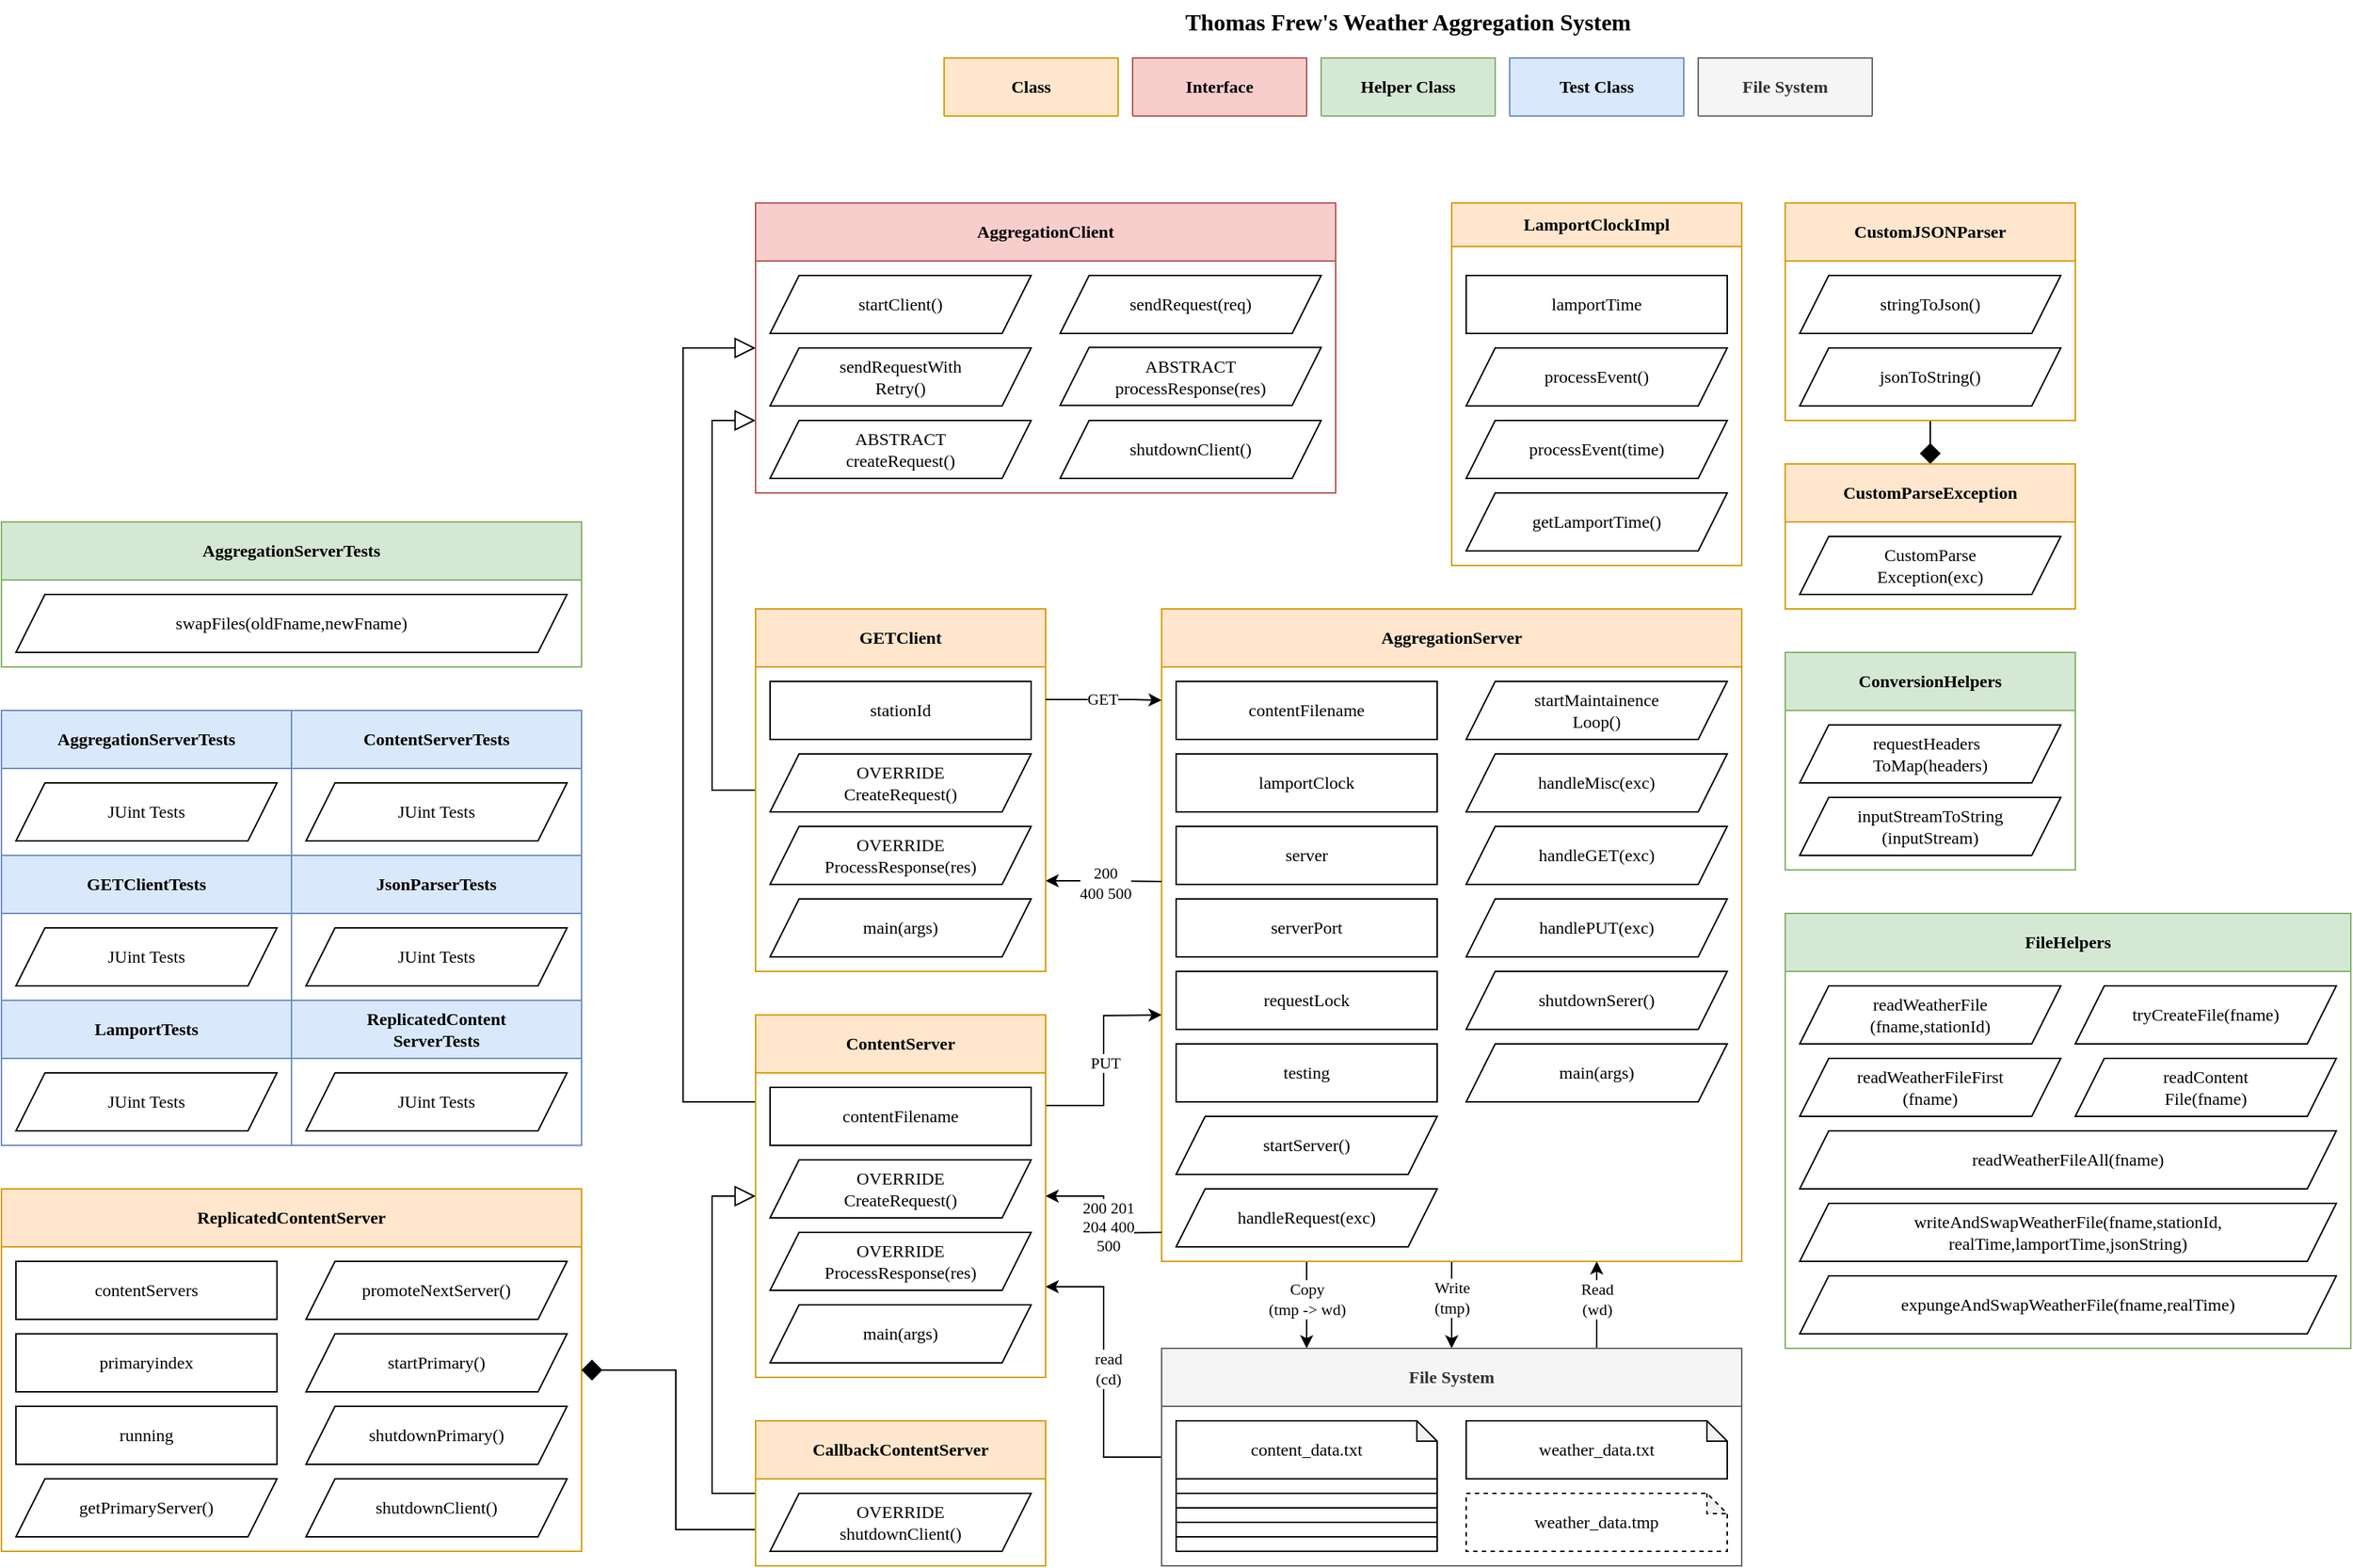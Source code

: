 <mxfile version="24.7.7">
  <diagram name="Page-1" id="YS7yst0GcitPKb5qi4lf">
    <mxGraphModel dx="4016" dy="1591" grid="1" gridSize="10" guides="1" tooltips="1" connect="1" arrows="1" fold="1" page="1" pageScale="1" pageWidth="827" pageHeight="1169" math="0" shadow="0">
      <root>
        <mxCell id="0" />
        <mxCell id="1" parent="0" />
        <mxCell id="cZj2MIxqSwXQaEjKQkLF-128" style="edgeStyle=orthogonalEdgeStyle;rounded=0;orthogonalLoop=1;jettySize=auto;html=1;entryX=0.25;entryY=0;entryDx=0;entryDy=0;" parent="1" source="cZj2MIxqSwXQaEjKQkLF-1" target="cZj2MIxqSwXQaEjKQkLF-34" edge="1">
          <mxGeometry relative="1" as="geometry">
            <Array as="points">
              <mxPoint x="420" y="900" />
              <mxPoint x="420" y="900" />
            </Array>
          </mxGeometry>
        </mxCell>
        <mxCell id="cZj2MIxqSwXQaEjKQkLF-132" value="Copy&lt;br&gt;(tmp -&amp;gt; wd)" style="edgeLabel;html=1;align=center;verticalAlign=middle;resizable=0;points=[];fontFamily=JetBrains Mono;fontSource=https%3A%2F%2Ffonts.googleapis.com%2Fcss%3Ffamily%3DJetBrains%2BMono;" parent="cZj2MIxqSwXQaEjKQkLF-128" vertex="1" connectable="0">
          <mxGeometry x="-0.15" y="1" relative="1" as="geometry">
            <mxPoint x="-1" as="offset" />
          </mxGeometry>
        </mxCell>
        <mxCell id="cZj2MIxqSwXQaEjKQkLF-130" style="edgeStyle=orthogonalEdgeStyle;rounded=0;orthogonalLoop=1;jettySize=auto;html=1;exitX=0.5;exitY=1;exitDx=0;exitDy=0;entryX=0.5;entryY=0;entryDx=0;entryDy=0;" parent="1" source="cZj2MIxqSwXQaEjKQkLF-1" target="cZj2MIxqSwXQaEjKQkLF-34" edge="1">
          <mxGeometry relative="1" as="geometry" />
        </mxCell>
        <mxCell id="cZj2MIxqSwXQaEjKQkLF-133" value="Write&lt;br&gt;(tmp)" style="edgeLabel;html=1;align=center;verticalAlign=middle;resizable=0;points=[];fontFamily=JetBrains Mono;fontSource=https%3A%2F%2Ffonts.googleapis.com%2Fcss%3Ffamily%3DJetBrains%2BMono;" parent="cZj2MIxqSwXQaEjKQkLF-130" vertex="1" connectable="0">
          <mxGeometry x="-0.07" y="-1" relative="1" as="geometry">
            <mxPoint x="1" y="-3" as="offset" />
          </mxGeometry>
        </mxCell>
        <mxCell id="cZj2MIxqSwXQaEjKQkLF-1" value="AggregationServer" style="swimlane;whiteSpace=wrap;html=1;startSize=40;fontFamily=JetBrains Mono;fontSource=https%3A%2F%2Ffonts.googleapis.com%2Fcss%3Ffamily%3DJetBrains%2BMono;fillColor=#ffe6cc;strokeColor=#d79b00;" parent="1" vertex="1">
          <mxGeometry x="320" y="480" width="400" height="450" as="geometry" />
        </mxCell>
        <mxCell id="cZj2MIxqSwXQaEjKQkLF-25" value="contentFilename" style="rounded=0;whiteSpace=wrap;html=1;fontFamily=JetBrains Mono;fontSource=https%3A%2F%2Ffonts.googleapis.com%2Fcss%3Ffamily%3DJetBrains%2BMono;" parent="cZj2MIxqSwXQaEjKQkLF-1" vertex="1">
          <mxGeometry x="10" y="50" width="180" height="40" as="geometry" />
        </mxCell>
        <mxCell id="cZj2MIxqSwXQaEjKQkLF-53" value="serverPort" style="rounded=0;whiteSpace=wrap;html=1;fontFamily=JetBrains Mono;fontSource=https%3A%2F%2Ffonts.googleapis.com%2Fcss%3Ffamily%3DJetBrains%2BMono;" parent="cZj2MIxqSwXQaEjKQkLF-1" vertex="1">
          <mxGeometry x="10" y="200" width="180" height="40" as="geometry" />
        </mxCell>
        <mxCell id="cZj2MIxqSwXQaEjKQkLF-45" value="&lt;div style=&quot;text-align: start;&quot;&gt;handleGET(exc)&lt;/div&gt;" style="shape=parallelogram;perimeter=parallelogramPerimeter;whiteSpace=wrap;html=1;fixedSize=1;fontFamily=JetBrains Mono;fontSource=https%3A%2F%2Ffonts.googleapis.com%2Fcss%3Ffamily%3DJetBrains%2BMono;" parent="cZj2MIxqSwXQaEjKQkLF-1" vertex="1">
          <mxGeometry x="210" y="150" width="180" height="40" as="geometry" />
        </mxCell>
        <mxCell id="cZj2MIxqSwXQaEjKQkLF-51" value="&lt;div style=&quot;text-align: start;&quot;&gt;shutdownSerer()&lt;/div&gt;" style="shape=parallelogram;perimeter=parallelogramPerimeter;whiteSpace=wrap;html=1;fixedSize=1;fontFamily=JetBrains Mono;fontSource=https%3A%2F%2Ffonts.googleapis.com%2Fcss%3Ffamily%3DJetBrains%2BMono;" parent="cZj2MIxqSwXQaEjKQkLF-1" vertex="1">
          <mxGeometry x="210" y="250" width="180" height="40" as="geometry" />
        </mxCell>
        <mxCell id="cZj2MIxqSwXQaEjKQkLF-46" value="&lt;div style=&quot;text-align: start;&quot;&gt;handlePUT(exc)&lt;/div&gt;" style="shape=parallelogram;perimeter=parallelogramPerimeter;whiteSpace=wrap;html=1;fixedSize=1;fontFamily=JetBrains Mono;fontSource=https%3A%2F%2Ffonts.googleapis.com%2Fcss%3Ffamily%3DJetBrains%2BMono;" parent="cZj2MIxqSwXQaEjKQkLF-1" vertex="1">
          <mxGeometry x="210" y="200" width="180" height="40" as="geometry" />
        </mxCell>
        <mxCell id="cZj2MIxqSwXQaEjKQkLF-54" value="&lt;div style=&quot;text-align: start;&quot;&gt;main(args)&lt;/div&gt;" style="shape=parallelogram;perimeter=parallelogramPerimeter;whiteSpace=wrap;html=1;fixedSize=1;fontFamily=JetBrains Mono;fontSource=https%3A%2F%2Ffonts.googleapis.com%2Fcss%3Ffamily%3DJetBrains%2BMono;" parent="cZj2MIxqSwXQaEjKQkLF-1" vertex="1">
          <mxGeometry x="210" y="300" width="180" height="40" as="geometry" />
        </mxCell>
        <mxCell id="cZj2MIxqSwXQaEjKQkLF-110" value="handleRequest(exc)" style="shape=parallelogram;perimeter=parallelogramPerimeter;whiteSpace=wrap;html=1;fixedSize=1;fontFamily=JetBrains Mono;fontSource=https%3A%2F%2Ffonts.googleapis.com%2Fcss%3Ffamily%3DJetBrains%2BMono;" parent="cZj2MIxqSwXQaEjKQkLF-1" vertex="1">
          <mxGeometry x="10" y="400" width="180" height="40" as="geometry" />
        </mxCell>
        <mxCell id="cZj2MIxqSwXQaEjKQkLF-113" value="&lt;div style=&quot;text-align: start;&quot;&gt;handleMisc(exc)&lt;/div&gt;" style="shape=parallelogram;perimeter=parallelogramPerimeter;whiteSpace=wrap;html=1;fixedSize=1;fontFamily=JetBrains Mono;fontSource=https%3A%2F%2Ffonts.googleapis.com%2Fcss%3Ffamily%3DJetBrains%2BMono;" parent="cZj2MIxqSwXQaEjKQkLF-1" vertex="1">
          <mxGeometry x="210" y="100" width="180" height="40" as="geometry" />
        </mxCell>
        <mxCell id="cZj2MIxqSwXQaEjKQkLF-135" value="startServer()" style="shape=parallelogram;perimeter=parallelogramPerimeter;whiteSpace=wrap;html=1;fixedSize=1;fontFamily=JetBrains Mono;fontSource=https%3A%2F%2Ffonts.googleapis.com%2Fcss%3Ffamily%3DJetBrains%2BMono;" parent="cZj2MIxqSwXQaEjKQkLF-1" vertex="1">
          <mxGeometry x="10" y="350" width="180" height="40" as="geometry" />
        </mxCell>
        <mxCell id="cZj2MIxqSwXQaEjKQkLF-184" value="lamportClock" style="rounded=0;whiteSpace=wrap;html=1;fontFamily=JetBrains Mono;fontSource=https%3A%2F%2Ffonts.googleapis.com%2Fcss%3Ffamily%3DJetBrains%2BMono;" parent="cZj2MIxqSwXQaEjKQkLF-1" vertex="1">
          <mxGeometry x="10" y="100" width="180" height="40" as="geometry" />
        </mxCell>
        <mxCell id="p9WIXQbenrrdaCnkltIV-1" value="requestLock" style="rounded=0;whiteSpace=wrap;html=1;fontFamily=JetBrains Mono;fontSource=https%3A%2F%2Ffonts.googleapis.com%2Fcss%3Ffamily%3DJetBrains%2BMono;" vertex="1" parent="cZj2MIxqSwXQaEjKQkLF-1">
          <mxGeometry x="10" y="250" width="180" height="40" as="geometry" />
        </mxCell>
        <mxCell id="p9WIXQbenrrdaCnkltIV-2" value="server" style="rounded=0;whiteSpace=wrap;html=1;fontFamily=JetBrains Mono;fontSource=https%3A%2F%2Ffonts.googleapis.com%2Fcss%3Ffamily%3DJetBrains%2BMono;" vertex="1" parent="cZj2MIxqSwXQaEjKQkLF-1">
          <mxGeometry x="10" y="150" width="180" height="40" as="geometry" />
        </mxCell>
        <mxCell id="p9WIXQbenrrdaCnkltIV-3" value="testing" style="rounded=0;whiteSpace=wrap;html=1;fontFamily=JetBrains Mono;fontSource=https%3A%2F%2Ffonts.googleapis.com%2Fcss%3Ffamily%3DJetBrains%2BMono;" vertex="1" parent="cZj2MIxqSwXQaEjKQkLF-1">
          <mxGeometry x="10" y="300" width="180" height="40" as="geometry" />
        </mxCell>
        <mxCell id="p9WIXQbenrrdaCnkltIV-4" value="startMaintainence&lt;br&gt;Loop()" style="shape=parallelogram;perimeter=parallelogramPerimeter;whiteSpace=wrap;html=1;fixedSize=1;fontFamily=JetBrains Mono;fontSource=https%3A%2F%2Ffonts.googleapis.com%2Fcss%3Ffamily%3DJetBrains%2BMono;" vertex="1" parent="cZj2MIxqSwXQaEjKQkLF-1">
          <mxGeometry x="210" y="50" width="180" height="40" as="geometry" />
        </mxCell>
        <mxCell id="cZj2MIxqSwXQaEjKQkLF-145" style="edgeStyle=orthogonalEdgeStyle;rounded=0;orthogonalLoop=1;jettySize=auto;html=1;entryX=0;entryY=0.75;entryDx=0;entryDy=0;endSize=12;endArrow=block;endFill=0;exitX=0;exitY=0.5;exitDx=0;exitDy=0;" parent="1" source="cZj2MIxqSwXQaEjKQkLF-152" target="cZj2MIxqSwXQaEjKQkLF-13" edge="1">
          <mxGeometry relative="1" as="geometry">
            <mxPoint x="40" y="580.0" as="sourcePoint" />
            <Array as="points">
              <mxPoint x="10" y="605" />
              <mxPoint x="10" y="350" />
            </Array>
          </mxGeometry>
        </mxCell>
        <mxCell id="cZj2MIxqSwXQaEjKQkLF-13" value="AggregationClient" style="swimlane;whiteSpace=wrap;html=1;startSize=40;fontFamily=JetBrains Mono;fontSource=https%3A%2F%2Ffonts.googleapis.com%2Fcss%3Ffamily%3DJetBrains%2BMono;fillColor=#f8cecc;strokeColor=#b85450;" parent="1" vertex="1">
          <mxGeometry x="40" y="200" width="400" height="200" as="geometry" />
        </mxCell>
        <mxCell id="cZj2MIxqSwXQaEjKQkLF-16" value="&lt;div style=&quot;&quot;&gt;ABSTRACT&lt;br&gt;createRequest()&lt;/div&gt;" style="shape=parallelogram;perimeter=parallelogramPerimeter;whiteSpace=wrap;html=1;fixedSize=1;fontFamily=JetBrains Mono;fontSource=https%3A%2F%2Ffonts.googleapis.com%2Fcss%3Ffamily%3DJetBrains%2BMono;" parent="cZj2MIxqSwXQaEjKQkLF-13" vertex="1">
          <mxGeometry x="10" y="150" width="180" height="40" as="geometry" />
        </mxCell>
        <mxCell id="cZj2MIxqSwXQaEjKQkLF-17" value="&lt;div style=&quot;text-align: start;&quot;&gt;&lt;span style=&quot;background-color: initial;&quot;&gt;sendRequest(req)&lt;/span&gt;&lt;/div&gt;" style="shape=parallelogram;perimeter=parallelogramPerimeter;whiteSpace=wrap;html=1;fixedSize=1;fontFamily=JetBrains Mono;fontSource=https%3A%2F%2Ffonts.googleapis.com%2Fcss%3Ffamily%3DJetBrains%2BMono;" parent="cZj2MIxqSwXQaEjKQkLF-13" vertex="1">
          <mxGeometry x="210" y="50" width="180" height="40" as="geometry" />
        </mxCell>
        <mxCell id="cZj2MIxqSwXQaEjKQkLF-48" value="&lt;div style=&quot;text-align: start;&quot;&gt;&lt;span style=&quot;background-color: initial;&quot;&gt;startClient()&lt;/span&gt;&lt;/div&gt;" style="shape=parallelogram;perimeter=parallelogramPerimeter;whiteSpace=wrap;html=1;fixedSize=1;fontFamily=JetBrains Mono;fontSource=https%3A%2F%2Ffonts.googleapis.com%2Fcss%3Ffamily%3DJetBrains%2BMono;" parent="cZj2MIxqSwXQaEjKQkLF-13" vertex="1">
          <mxGeometry x="10" y="50" width="180" height="40" as="geometry" />
        </mxCell>
        <mxCell id="cZj2MIxqSwXQaEjKQkLF-49" value="&lt;div style=&quot;&quot;&gt;&lt;span style=&quot;background-color: initial;&quot;&gt;sendRequestWith&lt;br&gt;Retry()&lt;/span&gt;&lt;/div&gt;" style="shape=parallelogram;perimeter=parallelogramPerimeter;whiteSpace=wrap;html=1;fixedSize=1;fontFamily=JetBrains Mono;fontSource=https%3A%2F%2Ffonts.googleapis.com%2Fcss%3Ffamily%3DJetBrains%2BMono;align=center;" parent="cZj2MIxqSwXQaEjKQkLF-13" vertex="1">
          <mxGeometry x="10" y="100" width="180" height="40" as="geometry" />
        </mxCell>
        <mxCell id="cZj2MIxqSwXQaEjKQkLF-141" value="&lt;div style=&quot;&quot;&gt;ABSTRACT&lt;br&gt;processResponse(res)&lt;/div&gt;" style="shape=parallelogram;perimeter=parallelogramPerimeter;whiteSpace=wrap;html=1;fixedSize=1;fontFamily=JetBrains Mono;fontSource=https%3A%2F%2Ffonts.googleapis.com%2Fcss%3Ffamily%3DJetBrains%2BMono;" parent="cZj2MIxqSwXQaEjKQkLF-13" vertex="1">
          <mxGeometry x="210" y="99.66" width="180" height="40" as="geometry" />
        </mxCell>
        <mxCell id="p9WIXQbenrrdaCnkltIV-59" value="&lt;div style=&quot;&quot;&gt;shutdownClient()&lt;/div&gt;" style="shape=parallelogram;perimeter=parallelogramPerimeter;whiteSpace=wrap;html=1;fixedSize=1;fontFamily=JetBrains Mono;fontSource=https%3A%2F%2Ffonts.googleapis.com%2Fcss%3Ffamily%3DJetBrains%2BMono;" vertex="1" parent="cZj2MIxqSwXQaEjKQkLF-13">
          <mxGeometry x="210" y="150" width="180" height="40" as="geometry" />
        </mxCell>
        <mxCell id="cZj2MIxqSwXQaEjKQkLF-18" value="LamportClockImpl" style="swimlane;whiteSpace=wrap;html=1;startSize=30;fontFamily=JetBrains Mono;fontSource=https%3A%2F%2Ffonts.googleapis.com%2Fcss%3Ffamily%3DJetBrains%2BMono;fillColor=#ffe6cc;strokeColor=#d79b00;" parent="1" vertex="1">
          <mxGeometry x="520" y="200" width="200" height="250" as="geometry" />
        </mxCell>
        <mxCell id="cZj2MIxqSwXQaEjKQkLF-20" value="&lt;div style=&quot;text-align: start;&quot;&gt;&lt;span style=&quot;background-color: initial;&quot;&gt;processEvent()&lt;/span&gt;&lt;/div&gt;" style="shape=parallelogram;perimeter=parallelogramPerimeter;whiteSpace=wrap;html=1;fixedSize=1;fontFamily=JetBrains Mono;fontSource=https%3A%2F%2Ffonts.googleapis.com%2Fcss%3Ffamily%3DJetBrains%2BMono;" parent="cZj2MIxqSwXQaEjKQkLF-18" vertex="1">
          <mxGeometry x="10" y="100" width="180" height="40" as="geometry" />
        </mxCell>
        <mxCell id="cZj2MIxqSwXQaEjKQkLF-21" value="&lt;div style=&quot;text-align: start;&quot;&gt;&lt;span style=&quot;background-color: initial;&quot;&gt;processEvent(time)&lt;/span&gt;&lt;/div&gt;" style="shape=parallelogram;perimeter=parallelogramPerimeter;whiteSpace=wrap;html=1;fixedSize=1;fontFamily=JetBrains Mono;fontSource=https%3A%2F%2Ffonts.googleapis.com%2Fcss%3Ffamily%3DJetBrains%2BMono;" parent="cZj2MIxqSwXQaEjKQkLF-18" vertex="1">
          <mxGeometry x="10" y="150" width="180" height="40" as="geometry" />
        </mxCell>
        <mxCell id="cZj2MIxqSwXQaEjKQkLF-22" value="&lt;div style=&quot;text-align: start;&quot;&gt;getLamportTime()&lt;/div&gt;" style="shape=parallelogram;perimeter=parallelogramPerimeter;whiteSpace=wrap;html=1;fixedSize=1;fontFamily=JetBrains Mono;fontSource=https%3A%2F%2Ffonts.googleapis.com%2Fcss%3Ffamily%3DJetBrains%2BMono;" parent="cZj2MIxqSwXQaEjKQkLF-18" vertex="1">
          <mxGeometry x="10" y="200" width="180" height="40" as="geometry" />
        </mxCell>
        <mxCell id="p9WIXQbenrrdaCnkltIV-36" value="lamportTime" style="rounded=0;whiteSpace=wrap;html=1;fontFamily=JetBrains Mono;fontSource=https%3A%2F%2Ffonts.googleapis.com%2Fcss%3Ffamily%3DJetBrains%2BMono;" vertex="1" parent="cZj2MIxqSwXQaEjKQkLF-18">
          <mxGeometry x="10" y="50" width="180" height="40" as="geometry" />
        </mxCell>
        <mxCell id="cZj2MIxqSwXQaEjKQkLF-131" style="edgeStyle=orthogonalEdgeStyle;rounded=0;orthogonalLoop=1;jettySize=auto;html=1;entryX=0.75;entryY=1;entryDx=0;entryDy=0;exitX=0.75;exitY=0;exitDx=0;exitDy=0;" parent="1" source="cZj2MIxqSwXQaEjKQkLF-34" target="cZj2MIxqSwXQaEjKQkLF-1" edge="1">
          <mxGeometry relative="1" as="geometry" />
        </mxCell>
        <mxCell id="cZj2MIxqSwXQaEjKQkLF-134" value="Read&lt;br&gt;(wd)" style="edgeLabel;html=1;align=center;verticalAlign=middle;resizable=0;points=[];fontFamily=JetBrains Mono;fontSource=https%3A%2F%2Ffonts.googleapis.com%2Fcss%3Ffamily%3DJetBrains%2BMono;" parent="cZj2MIxqSwXQaEjKQkLF-131" vertex="1" connectable="0">
          <mxGeometry x="0.153" y="3" relative="1" as="geometry">
            <mxPoint x="3" as="offset" />
          </mxGeometry>
        </mxCell>
        <mxCell id="p9WIXQbenrrdaCnkltIV-88" style="edgeStyle=orthogonalEdgeStyle;rounded=0;orthogonalLoop=1;jettySize=auto;html=1;exitX=0;exitY=0.5;exitDx=0;exitDy=0;entryX=1;entryY=0.75;entryDx=0;entryDy=0;" edge="1" parent="1" source="cZj2MIxqSwXQaEjKQkLF-34" target="cZj2MIxqSwXQaEjKQkLF-148">
          <mxGeometry relative="1" as="geometry" />
        </mxCell>
        <mxCell id="p9WIXQbenrrdaCnkltIV-89" value="&lt;font face=&quot;JetBrains Mono&quot; data-font-src=&quot;https://fonts.googleapis.com/css?family=JetBrains+Mono&quot;&gt;read&lt;br&gt;(cd)&lt;/font&gt;" style="edgeLabel;html=1;align=center;verticalAlign=middle;resizable=0;points=[];" vertex="1" connectable="0" parent="p9WIXQbenrrdaCnkltIV-88">
          <mxGeometry x="0.024" y="-3" relative="1" as="geometry">
            <mxPoint as="offset" />
          </mxGeometry>
        </mxCell>
        <mxCell id="cZj2MIxqSwXQaEjKQkLF-34" value="File System" style="swimlane;whiteSpace=wrap;html=1;startSize=40;fontFamily=JetBrains Mono;fontSource=https%3A%2F%2Ffonts.googleapis.com%2Fcss%3Ffamily%3DJetBrains%2BMono;fillColor=#f5f5f5;fontColor=#333333;strokeColor=#666666;" parent="1" vertex="1">
          <mxGeometry x="320" y="990" width="400" height="150" as="geometry" />
        </mxCell>
        <mxCell id="p9WIXQbenrrdaCnkltIV-11" value="content_data.txt" style="shape=note;whiteSpace=wrap;html=1;backgroundOutline=1;darkOpacity=0.05;size=14;fontFamily=JetBrains Mono;fontSource=https%3A%2F%2Ffonts.googleapis.com%2Fcss%3Ffamily%3DJetBrains%2BMono;fontSize=12;" vertex="1" parent="cZj2MIxqSwXQaEjKQkLF-34">
          <mxGeometry x="10" y="100" width="180" height="40" as="geometry" />
        </mxCell>
        <mxCell id="p9WIXQbenrrdaCnkltIV-9" value="content_data.txt" style="shape=note;whiteSpace=wrap;html=1;backgroundOutline=1;darkOpacity=0.05;size=14;fontFamily=JetBrains Mono;fontSource=https%3A%2F%2Ffonts.googleapis.com%2Fcss%3Ffamily%3DJetBrains%2BMono;fontSize=12;" vertex="1" parent="cZj2MIxqSwXQaEjKQkLF-34">
          <mxGeometry x="10" y="90" width="180" height="40" as="geometry" />
        </mxCell>
        <mxCell id="p9WIXQbenrrdaCnkltIV-10" value="content_data.txt" style="shape=note;whiteSpace=wrap;html=1;backgroundOutline=1;darkOpacity=0.05;size=14;fontFamily=JetBrains Mono;fontSource=https%3A%2F%2Ffonts.googleapis.com%2Fcss%3Ffamily%3DJetBrains%2BMono;fontSize=12;" vertex="1" parent="cZj2MIxqSwXQaEjKQkLF-34">
          <mxGeometry x="10" y="80" width="180" height="40" as="geometry" />
        </mxCell>
        <mxCell id="p9WIXQbenrrdaCnkltIV-8" value="content_data.txt" style="shape=note;whiteSpace=wrap;html=1;backgroundOutline=1;darkOpacity=0.05;size=14;fontFamily=JetBrains Mono;fontSource=https%3A%2F%2Ffonts.googleapis.com%2Fcss%3Ffamily%3DJetBrains%2BMono;fontSize=12;" vertex="1" parent="cZj2MIxqSwXQaEjKQkLF-34">
          <mxGeometry x="10" y="70" width="180" height="40" as="geometry" />
        </mxCell>
        <mxCell id="p9WIXQbenrrdaCnkltIV-7" value="content_data.txt" style="shape=note;whiteSpace=wrap;html=1;backgroundOutline=1;darkOpacity=0.05;size=14;fontFamily=JetBrains Mono;fontSource=https%3A%2F%2Ffonts.googleapis.com%2Fcss%3Ffamily%3DJetBrains%2BMono;fontSize=12;" vertex="1" parent="cZj2MIxqSwXQaEjKQkLF-34">
          <mxGeometry x="10" y="60" width="180" height="40" as="geometry" />
        </mxCell>
        <mxCell id="cZj2MIxqSwXQaEjKQkLF-126" value="content_data.txt" style="shape=note;whiteSpace=wrap;html=1;backgroundOutline=1;darkOpacity=0.05;size=14;fontFamily=JetBrains Mono;fontSource=https%3A%2F%2Ffonts.googleapis.com%2Fcss%3Ffamily%3DJetBrains%2BMono;" parent="cZj2MIxqSwXQaEjKQkLF-34" vertex="1">
          <mxGeometry x="10" y="50" width="180" height="40" as="geometry" />
        </mxCell>
        <mxCell id="cZj2MIxqSwXQaEjKQkLF-44" value="weather_data.txt" style="shape=note;whiteSpace=wrap;html=1;backgroundOutline=1;darkOpacity=0.05;size=14;fontFamily=JetBrains Mono;fontSource=https%3A%2F%2Ffonts.googleapis.com%2Fcss%3Ffamily%3DJetBrains%2BMono;" parent="cZj2MIxqSwXQaEjKQkLF-34" vertex="1">
          <mxGeometry x="210" y="50" width="180" height="40" as="geometry" />
        </mxCell>
        <mxCell id="p9WIXQbenrrdaCnkltIV-6" value="weather_data.tmp" style="shape=note;whiteSpace=wrap;html=1;backgroundOutline=1;darkOpacity=0.05;size=14;fontFamily=JetBrains Mono;fontSource=https%3A%2F%2Ffonts.googleapis.com%2Fcss%3Ffamily%3DJetBrains%2BMono;dashed=1;" vertex="1" parent="cZj2MIxqSwXQaEjKQkLF-34">
          <mxGeometry x="210" y="100" width="180" height="40" as="geometry" />
        </mxCell>
        <mxCell id="cZj2MIxqSwXQaEjKQkLF-156" style="edgeStyle=orthogonalEdgeStyle;rounded=0;orthogonalLoop=1;jettySize=auto;html=1;entryX=0;entryY=0.5;entryDx=0;entryDy=0;endSize=12;endArrow=block;endFill=0;exitX=0;exitY=0.25;exitDx=0;exitDy=0;" parent="1" source="cZj2MIxqSwXQaEjKQkLF-148" target="cZj2MIxqSwXQaEjKQkLF-13" edge="1">
          <mxGeometry relative="1" as="geometry">
            <mxPoint x="40" y="805" as="sourcePoint" />
            <Array as="points">
              <mxPoint x="40" y="820" />
              <mxPoint x="-10" y="820" />
              <mxPoint x="-10" y="300" />
            </Array>
          </mxGeometry>
        </mxCell>
        <mxCell id="cZj2MIxqSwXQaEjKQkLF-157" style="edgeStyle=orthogonalEdgeStyle;rounded=0;orthogonalLoop=1;jettySize=auto;html=1;exitX=1;exitY=0.25;exitDx=0;exitDy=0;" parent="1" source="cZj2MIxqSwXQaEjKQkLF-148" edge="1">
          <mxGeometry relative="1" as="geometry">
            <mxPoint x="320" y="760" as="targetPoint" />
          </mxGeometry>
        </mxCell>
        <mxCell id="cZj2MIxqSwXQaEjKQkLF-182" value="PUT" style="edgeLabel;html=1;align=center;verticalAlign=middle;resizable=0;points=[];fontFamily=JetBrains Mono;fontSource=https%3A%2F%2Ffonts.googleapis.com%2Fcss%3Ffamily%3DJetBrains%2BMono;" parent="cZj2MIxqSwXQaEjKQkLF-157" vertex="1" connectable="0">
          <mxGeometry x="-0.035" y="-1" relative="1" as="geometry">
            <mxPoint y="-1" as="offset" />
          </mxGeometry>
        </mxCell>
        <mxCell id="cZj2MIxqSwXQaEjKQkLF-158" style="edgeStyle=orthogonalEdgeStyle;rounded=0;orthogonalLoop=1;jettySize=auto;html=1;exitX=1;exitY=0.5;exitDx=0;exitDy=0;startArrow=classic;startFill=1;endArrow=none;endFill=0;" parent="1" source="cZj2MIxqSwXQaEjKQkLF-148" edge="1">
          <mxGeometry relative="1" as="geometry">
            <mxPoint x="320" y="910" as="targetPoint" />
          </mxGeometry>
        </mxCell>
        <mxCell id="cZj2MIxqSwXQaEjKQkLF-183" value="200 201&lt;br&gt;204 400&lt;br&gt;500" style="edgeLabel;html=1;align=center;verticalAlign=middle;resizable=0;points=[];fontFamily=JetBrains Mono;fontSource=https%3A%2F%2Ffonts.googleapis.com%2Fcss%3Ffamily%3DJetBrains%2BMono;" parent="cZj2MIxqSwXQaEjKQkLF-158" vertex="1" connectable="0">
          <mxGeometry x="-0.009" y="2" relative="1" as="geometry">
            <mxPoint x="1" y="8" as="offset" />
          </mxGeometry>
        </mxCell>
        <mxCell id="cZj2MIxqSwXQaEjKQkLF-148" value="ContentServer" style="swimlane;whiteSpace=wrap;html=1;startSize=40;fontFamily=JetBrains Mono;fontSource=https%3A%2F%2Ffonts.googleapis.com%2Fcss%3Ffamily%3DJetBrains%2BMono;fillColor=#ffe6cc;strokeColor=#d79b00;" parent="1" vertex="1">
          <mxGeometry x="40" y="760" width="200" height="250" as="geometry" />
        </mxCell>
        <mxCell id="cZj2MIxqSwXQaEjKQkLF-150" value="contentFilename" style="rounded=0;whiteSpace=wrap;html=1;fontFamily=JetBrains Mono;fontSource=https%3A%2F%2Ffonts.googleapis.com%2Fcss%3Ffamily%3DJetBrains%2BMono;" parent="cZj2MIxqSwXQaEjKQkLF-148" vertex="1">
          <mxGeometry x="10" y="50" width="180" height="40" as="geometry" />
        </mxCell>
        <mxCell id="p9WIXQbenrrdaCnkltIV-16" value="&lt;div style=&quot;&quot;&gt;OVERRIDE&lt;br&gt;&lt;/div&gt;&lt;div style=&quot;&quot;&gt;CreateRequest()&lt;/div&gt;" style="shape=parallelogram;perimeter=parallelogramPerimeter;whiteSpace=wrap;html=1;fixedSize=1;fontFamily=JetBrains Mono;fontSource=https%3A%2F%2Ffonts.googleapis.com%2Fcss%3Ffamily%3DJetBrains%2BMono;align=center;" vertex="1" parent="cZj2MIxqSwXQaEjKQkLF-148">
          <mxGeometry x="10" y="100" width="180" height="40" as="geometry" />
        </mxCell>
        <mxCell id="p9WIXQbenrrdaCnkltIV-17" value="&lt;div style=&quot;&quot;&gt;OVERRIDE&lt;br&gt;&lt;/div&gt;&lt;div style=&quot;&quot;&gt;ProcessResponse(res)&lt;/div&gt;" style="shape=parallelogram;perimeter=parallelogramPerimeter;whiteSpace=wrap;html=1;fixedSize=1;fontFamily=JetBrains Mono;fontSource=https%3A%2F%2Ffonts.googleapis.com%2Fcss%3Ffamily%3DJetBrains%2BMono;align=center;" vertex="1" parent="cZj2MIxqSwXQaEjKQkLF-148">
          <mxGeometry x="10" y="150" width="180" height="40" as="geometry" />
        </mxCell>
        <mxCell id="p9WIXQbenrrdaCnkltIV-18" value="&lt;div style=&quot;&quot;&gt;main(args)&lt;/div&gt;" style="shape=parallelogram;perimeter=parallelogramPerimeter;whiteSpace=wrap;html=1;fixedSize=1;fontFamily=JetBrains Mono;fontSource=https%3A%2F%2Ffonts.googleapis.com%2Fcss%3Ffamily%3DJetBrains%2BMono;align=center;" vertex="1" parent="cZj2MIxqSwXQaEjKQkLF-148">
          <mxGeometry x="10" y="200" width="180" height="40" as="geometry" />
        </mxCell>
        <mxCell id="cZj2MIxqSwXQaEjKQkLF-160" style="edgeStyle=orthogonalEdgeStyle;rounded=0;orthogonalLoop=1;jettySize=auto;html=1;endArrow=none;endFill=0;startArrow=classic;startFill=1;exitX=1;exitY=0.75;exitDx=0;exitDy=0;" parent="1" source="cZj2MIxqSwXQaEjKQkLF-152" edge="1">
          <mxGeometry relative="1" as="geometry">
            <mxPoint x="240" y="600" as="sourcePoint" />
            <mxPoint x="320" y="668" as="targetPoint" />
            <Array as="points">
              <mxPoint x="281" y="668" />
              <mxPoint x="320" y="668" />
            </Array>
          </mxGeometry>
        </mxCell>
        <mxCell id="cZj2MIxqSwXQaEjKQkLF-181" value="200&lt;br&gt;400 500" style="edgeLabel;html=1;align=center;verticalAlign=middle;resizable=0;points=[];fontFamily=JetBrains Mono;fontSource=https%3A%2F%2Ffonts.googleapis.com%2Fcss%3Ffamily%3DJetBrains%2BMono;" parent="cZj2MIxqSwXQaEjKQkLF-160" vertex="1" connectable="0">
          <mxGeometry x="-0.017" y="-1" relative="1" as="geometry">
            <mxPoint x="1" as="offset" />
          </mxGeometry>
        </mxCell>
        <mxCell id="cZj2MIxqSwXQaEjKQkLF-152" value="GETClient" style="swimlane;whiteSpace=wrap;html=1;startSize=40;fontFamily=JetBrains Mono;fontSource=https%3A%2F%2Ffonts.googleapis.com%2Fcss%3Ffamily%3DJetBrains%2BMono;fillColor=#ffe6cc;strokeColor=#d79b00;" parent="1" vertex="1">
          <mxGeometry x="40" y="480" width="200" height="250" as="geometry" />
        </mxCell>
        <mxCell id="cZj2MIxqSwXQaEjKQkLF-194" value="stationId" style="rounded=0;whiteSpace=wrap;html=1;fontFamily=JetBrains Mono;fontSource=https%3A%2F%2Ffonts.googleapis.com%2Fcss%3Ffamily%3DJetBrains%2BMono;" parent="cZj2MIxqSwXQaEjKQkLF-152" vertex="1">
          <mxGeometry x="10" y="50" width="180" height="40" as="geometry" />
        </mxCell>
        <mxCell id="p9WIXQbenrrdaCnkltIV-13" value="&lt;div style=&quot;&quot;&gt;OVERRIDE&lt;br&gt;&lt;/div&gt;&lt;div style=&quot;&quot;&gt;CreateRequest()&lt;/div&gt;" style="shape=parallelogram;perimeter=parallelogramPerimeter;whiteSpace=wrap;html=1;fixedSize=1;fontFamily=JetBrains Mono;fontSource=https%3A%2F%2Ffonts.googleapis.com%2Fcss%3Ffamily%3DJetBrains%2BMono;align=center;" vertex="1" parent="cZj2MIxqSwXQaEjKQkLF-152">
          <mxGeometry x="10" y="100" width="180" height="40" as="geometry" />
        </mxCell>
        <mxCell id="p9WIXQbenrrdaCnkltIV-14" value="&lt;div style=&quot;&quot;&gt;OVERRIDE&lt;br&gt;&lt;/div&gt;&lt;div style=&quot;&quot;&gt;ProcessResponse(res)&lt;/div&gt;" style="shape=parallelogram;perimeter=parallelogramPerimeter;whiteSpace=wrap;html=1;fixedSize=1;fontFamily=JetBrains Mono;fontSource=https%3A%2F%2Ffonts.googleapis.com%2Fcss%3Ffamily%3DJetBrains%2BMono;align=center;" vertex="1" parent="cZj2MIxqSwXQaEjKQkLF-152">
          <mxGeometry x="10" y="150" width="180" height="40" as="geometry" />
        </mxCell>
        <mxCell id="p9WIXQbenrrdaCnkltIV-15" value="&lt;div style=&quot;&quot;&gt;main(args)&lt;/div&gt;" style="shape=parallelogram;perimeter=parallelogramPerimeter;whiteSpace=wrap;html=1;fixedSize=1;fontFamily=JetBrains Mono;fontSource=https%3A%2F%2Ffonts.googleapis.com%2Fcss%3Ffamily%3DJetBrains%2BMono;align=center;" vertex="1" parent="cZj2MIxqSwXQaEjKQkLF-152">
          <mxGeometry x="10" y="200" width="180" height="40" as="geometry" />
        </mxCell>
        <mxCell id="cZj2MIxqSwXQaEjKQkLF-164" style="edgeStyle=orthogonalEdgeStyle;rounded=0;orthogonalLoop=1;jettySize=auto;html=1;exitX=1;exitY=0.25;exitDx=0;exitDy=0;" parent="1" source="cZj2MIxqSwXQaEjKQkLF-152" edge="1">
          <mxGeometry relative="1" as="geometry">
            <mxPoint x="320" y="543" as="targetPoint" />
            <Array as="points">
              <mxPoint x="300" y="543" />
            </Array>
          </mxGeometry>
        </mxCell>
        <mxCell id="cZj2MIxqSwXQaEjKQkLF-178" value="GET" style="edgeLabel;html=1;align=center;verticalAlign=middle;resizable=0;points=[];fontFamily=JetBrains Mono;fontSource=https%3A%2F%2Ffonts.googleapis.com%2Fcss%3Ffamily%3DJetBrains%2BMono;" parent="cZj2MIxqSwXQaEjKQkLF-164" vertex="1" connectable="0">
          <mxGeometry x="-0.119" y="-2" relative="1" as="geometry">
            <mxPoint x="4" y="-3" as="offset" />
          </mxGeometry>
        </mxCell>
        <mxCell id="p9WIXQbenrrdaCnkltIV-33" style="edgeStyle=orthogonalEdgeStyle;rounded=0;orthogonalLoop=1;jettySize=auto;html=1;exitX=0.5;exitY=1;exitDx=0;exitDy=0;entryX=0.5;entryY=0;entryDx=0;entryDy=0;endSize=12;endArrow=diamond;endFill=1;" edge="1" parent="1" source="p9WIXQbenrrdaCnkltIV-25" target="p9WIXQbenrrdaCnkltIV-30">
          <mxGeometry relative="1" as="geometry" />
        </mxCell>
        <mxCell id="p9WIXQbenrrdaCnkltIV-25" value="CustomJSONParser" style="swimlane;whiteSpace=wrap;html=1;startSize=40;fontFamily=JetBrains Mono;fontSource=https%3A%2F%2Ffonts.googleapis.com%2Fcss%3Ffamily%3DJetBrains%2BMono;fillColor=#ffe6cc;strokeColor=#d79b00;" vertex="1" parent="1">
          <mxGeometry x="750" y="200" width="200" height="150" as="geometry" />
        </mxCell>
        <mxCell id="p9WIXQbenrrdaCnkltIV-27" value="&lt;div style=&quot;&quot;&gt;stringToJson()&lt;/div&gt;" style="shape=parallelogram;perimeter=parallelogramPerimeter;whiteSpace=wrap;html=1;fixedSize=1;fontFamily=JetBrains Mono;fontSource=https%3A%2F%2Ffonts.googleapis.com%2Fcss%3Ffamily%3DJetBrains%2BMono;align=center;" vertex="1" parent="p9WIXQbenrrdaCnkltIV-25">
          <mxGeometry x="10" y="50" width="180" height="40" as="geometry" />
        </mxCell>
        <mxCell id="p9WIXQbenrrdaCnkltIV-28" value="&lt;div style=&quot;&quot;&gt;jsonToString()&lt;/div&gt;" style="shape=parallelogram;perimeter=parallelogramPerimeter;whiteSpace=wrap;html=1;fixedSize=1;fontFamily=JetBrains Mono;fontSource=https%3A%2F%2Ffonts.googleapis.com%2Fcss%3Ffamily%3DJetBrains%2BMono;align=center;" vertex="1" parent="p9WIXQbenrrdaCnkltIV-25">
          <mxGeometry x="10" y="100" width="180" height="40" as="geometry" />
        </mxCell>
        <mxCell id="p9WIXQbenrrdaCnkltIV-30" value="CustomParseException" style="swimlane;whiteSpace=wrap;html=1;startSize=40;fontFamily=JetBrains Mono;fontSource=https%3A%2F%2Ffonts.googleapis.com%2Fcss%3Ffamily%3DJetBrains%2BMono;fillColor=#ffe6cc;strokeColor=#d79b00;" vertex="1" parent="1">
          <mxGeometry x="750" y="380" width="200" height="100" as="geometry" />
        </mxCell>
        <mxCell id="p9WIXQbenrrdaCnkltIV-31" value="&lt;div style=&quot;&quot;&gt;CustomParse&lt;br&gt;Exception(exc)&lt;br&gt;&lt;/div&gt;" style="shape=parallelogram;perimeter=parallelogramPerimeter;whiteSpace=wrap;html=1;fixedSize=1;fontFamily=JetBrains Mono;fontSource=https%3A%2F%2Ffonts.googleapis.com%2Fcss%3Ffamily%3DJetBrains%2BMono;align=center;" vertex="1" parent="p9WIXQbenrrdaCnkltIV-30">
          <mxGeometry x="10" y="50" width="180" height="40" as="geometry" />
        </mxCell>
        <mxCell id="p9WIXQbenrrdaCnkltIV-37" value="ConversionHelpers" style="swimlane;whiteSpace=wrap;html=1;startSize=40;fontFamily=JetBrains Mono;fontSource=https%3A%2F%2Ffonts.googleapis.com%2Fcss%3Ffamily%3DJetBrains%2BMono;fillColor=#d5e8d4;strokeColor=#82b366;" vertex="1" parent="1">
          <mxGeometry x="750" y="510" width="200" height="150" as="geometry" />
        </mxCell>
        <mxCell id="p9WIXQbenrrdaCnkltIV-38" value="&lt;div style=&quot;text-align: start;&quot;&gt;&lt;span style=&quot;background-color: initial;&quot;&gt;requestHeaders&lt;br&gt;ToMap(headers)&lt;/span&gt;&lt;/div&gt;" style="shape=parallelogram;perimeter=parallelogramPerimeter;whiteSpace=wrap;html=1;fixedSize=1;fontFamily=JetBrains Mono;fontSource=https%3A%2F%2Ffonts.googleapis.com%2Fcss%3Ffamily%3DJetBrains%2BMono;" vertex="1" parent="p9WIXQbenrrdaCnkltIV-37">
          <mxGeometry x="10" y="50" width="180" height="40" as="geometry" />
        </mxCell>
        <mxCell id="p9WIXQbenrrdaCnkltIV-39" value="&lt;div style=&quot;&quot;&gt;&lt;span style=&quot;background-color: initial;&quot;&gt;inputStreamToString&lt;br&gt;&lt;div style=&quot;&quot;&gt;&lt;span style=&quot;background-color: initial;&quot;&gt;(inputStream)&lt;/span&gt;&lt;/div&gt;&lt;/span&gt;&lt;/div&gt;" style="shape=parallelogram;perimeter=parallelogramPerimeter;whiteSpace=wrap;html=1;fixedSize=1;fontFamily=JetBrains Mono;fontSource=https%3A%2F%2Ffonts.googleapis.com%2Fcss%3Ffamily%3DJetBrains%2BMono;" vertex="1" parent="p9WIXQbenrrdaCnkltIV-37">
          <mxGeometry x="10" y="100" width="180" height="40" as="geometry" />
        </mxCell>
        <mxCell id="p9WIXQbenrrdaCnkltIV-42" value="FileHelpers" style="swimlane;whiteSpace=wrap;html=1;startSize=40;fontFamily=JetBrains Mono;fontSource=https%3A%2F%2Ffonts.googleapis.com%2Fcss%3Ffamily%3DJetBrains%2BMono;fillColor=#d5e8d4;strokeColor=#82b366;" vertex="1" parent="1">
          <mxGeometry x="750" y="690" width="390" height="300" as="geometry" />
        </mxCell>
        <mxCell id="p9WIXQbenrrdaCnkltIV-57" value="&lt;div style=&quot;&quot;&gt;writeAndSwapWeatherFile(fname,stationId,&lt;br&gt;realTime,lamportTime,jsonString)&lt;/div&gt;" style="shape=parallelogram;perimeter=parallelogramPerimeter;whiteSpace=wrap;html=1;fixedSize=1;fontFamily=JetBrains Mono;fontSource=https%3A%2F%2Ffonts.googleapis.com%2Fcss%3Ffamily%3DJetBrains%2BMono;align=center;" vertex="1" parent="p9WIXQbenrrdaCnkltIV-42">
          <mxGeometry x="10" y="200" width="370" height="40" as="geometry" />
        </mxCell>
        <mxCell id="p9WIXQbenrrdaCnkltIV-58" value="&lt;div style=&quot;&quot;&gt;expungeAndSwapWeatherFile(fname,realTime)&lt;/div&gt;" style="shape=parallelogram;perimeter=parallelogramPerimeter;whiteSpace=wrap;html=1;fixedSize=1;fontFamily=JetBrains Mono;fontSource=https%3A%2F%2Ffonts.googleapis.com%2Fcss%3Ffamily%3DJetBrains%2BMono;align=center;" vertex="1" parent="p9WIXQbenrrdaCnkltIV-42">
          <mxGeometry x="10" y="250" width="370" height="40" as="geometry" />
        </mxCell>
        <mxCell id="p9WIXQbenrrdaCnkltIV-54" value="&lt;div style=&quot;&quot;&gt;readWeatherFileAll(fname)&lt;/div&gt;" style="shape=parallelogram;perimeter=parallelogramPerimeter;whiteSpace=wrap;html=1;fixedSize=1;fontFamily=JetBrains Mono;fontSource=https%3A%2F%2Ffonts.googleapis.com%2Fcss%3Ffamily%3DJetBrains%2BMono;" vertex="1" parent="p9WIXQbenrrdaCnkltIV-42">
          <mxGeometry x="10" y="150" width="370" height="40" as="geometry" />
        </mxCell>
        <mxCell id="p9WIXQbenrrdaCnkltIV-47" value="&lt;div style=&quot;&quot;&gt;readWeatherFileFirst&lt;br&gt;(fname)&lt;/div&gt;" style="shape=parallelogram;perimeter=parallelogramPerimeter;whiteSpace=wrap;html=1;fixedSize=1;fontFamily=JetBrains Mono;fontSource=https%3A%2F%2Ffonts.googleapis.com%2Fcss%3Ffamily%3DJetBrains%2BMono;" vertex="1" parent="p9WIXQbenrrdaCnkltIV-42">
          <mxGeometry x="10" y="100" width="180" height="40" as="geometry" />
        </mxCell>
        <mxCell id="p9WIXQbenrrdaCnkltIV-44" value="&lt;div style=&quot;&quot;&gt;readContent&lt;br&gt;File(fname)&lt;/div&gt;" style="shape=parallelogram;perimeter=parallelogramPerimeter;whiteSpace=wrap;html=1;fixedSize=1;fontFamily=JetBrains Mono;fontSource=https%3A%2F%2Ffonts.googleapis.com%2Fcss%3Ffamily%3DJetBrains%2BMono;" vertex="1" parent="p9WIXQbenrrdaCnkltIV-42">
          <mxGeometry x="200" y="100" width="180" height="40" as="geometry" />
        </mxCell>
        <mxCell id="p9WIXQbenrrdaCnkltIV-43" value="&lt;div style=&quot;text-align: start;&quot;&gt;tryCreateFile(fname)&lt;/div&gt;" style="shape=parallelogram;perimeter=parallelogramPerimeter;whiteSpace=wrap;html=1;fixedSize=1;fontFamily=JetBrains Mono;fontSource=https%3A%2F%2Ffonts.googleapis.com%2Fcss%3Ffamily%3DJetBrains%2BMono;" vertex="1" parent="p9WIXQbenrrdaCnkltIV-42">
          <mxGeometry x="200" y="50" width="180" height="40" as="geometry" />
        </mxCell>
        <mxCell id="p9WIXQbenrrdaCnkltIV-45" value="&lt;div style=&quot;&quot;&gt;readWeatherFile&lt;br&gt;(fname,stationId)&lt;/div&gt;" style="shape=parallelogram;perimeter=parallelogramPerimeter;whiteSpace=wrap;html=1;fixedSize=1;fontFamily=JetBrains Mono;fontSource=https%3A%2F%2Ffonts.googleapis.com%2Fcss%3Ffamily%3DJetBrains%2BMono;" vertex="1" parent="p9WIXQbenrrdaCnkltIV-42">
          <mxGeometry x="10" y="50" width="180" height="40" as="geometry" />
        </mxCell>
        <mxCell id="p9WIXQbenrrdaCnkltIV-66" value="ReplicatedContentServer" style="swimlane;whiteSpace=wrap;html=1;startSize=40;fontFamily=JetBrains Mono;fontSource=https%3A%2F%2Ffonts.googleapis.com%2Fcss%3Ffamily%3DJetBrains%2BMono;fillColor=#ffe6cc;strokeColor=#d79b00;" vertex="1" parent="1">
          <mxGeometry x="-480" y="880" width="400" height="250" as="geometry" />
        </mxCell>
        <mxCell id="p9WIXQbenrrdaCnkltIV-67" value="&lt;div style=&quot;&quot;&gt;getPrimaryServer()&lt;/div&gt;" style="shape=parallelogram;perimeter=parallelogramPerimeter;whiteSpace=wrap;html=1;fixedSize=1;fontFamily=JetBrains Mono;fontSource=https%3A%2F%2Ffonts.googleapis.com%2Fcss%3Ffamily%3DJetBrains%2BMono;align=center;" vertex="1" parent="p9WIXQbenrrdaCnkltIV-66">
          <mxGeometry x="10" y="200" width="180" height="40" as="geometry" />
        </mxCell>
        <mxCell id="p9WIXQbenrrdaCnkltIV-68" value="&lt;div style=&quot;&quot;&gt;promoteNextServer()&lt;/div&gt;" style="shape=parallelogram;perimeter=parallelogramPerimeter;whiteSpace=wrap;html=1;fixedSize=1;fontFamily=JetBrains Mono;fontSource=https%3A%2F%2Ffonts.googleapis.com%2Fcss%3Ffamily%3DJetBrains%2BMono;align=center;" vertex="1" parent="p9WIXQbenrrdaCnkltIV-66">
          <mxGeometry x="210" y="50" width="180" height="40" as="geometry" />
        </mxCell>
        <mxCell id="p9WIXQbenrrdaCnkltIV-69" value="&lt;div style=&quot;&quot;&gt;startPrimary()&lt;/div&gt;" style="shape=parallelogram;perimeter=parallelogramPerimeter;whiteSpace=wrap;html=1;fixedSize=1;fontFamily=JetBrains Mono;fontSource=https%3A%2F%2Ffonts.googleapis.com%2Fcss%3Ffamily%3DJetBrains%2BMono;align=center;" vertex="1" parent="p9WIXQbenrrdaCnkltIV-66">
          <mxGeometry x="210" y="100" width="180" height="40" as="geometry" />
        </mxCell>
        <mxCell id="p9WIXQbenrrdaCnkltIV-70" value="&lt;div style=&quot;&quot;&gt;shutdownPrimary()&lt;/div&gt;" style="shape=parallelogram;perimeter=parallelogramPerimeter;whiteSpace=wrap;html=1;fixedSize=1;fontFamily=JetBrains Mono;fontSource=https%3A%2F%2Ffonts.googleapis.com%2Fcss%3Ffamily%3DJetBrains%2BMono;align=center;" vertex="1" parent="p9WIXQbenrrdaCnkltIV-66">
          <mxGeometry x="210" y="150" width="180" height="40" as="geometry" />
        </mxCell>
        <mxCell id="p9WIXQbenrrdaCnkltIV-71" value="&lt;div style=&quot;&quot;&gt;shutdownClient()&lt;/div&gt;" style="shape=parallelogram;perimeter=parallelogramPerimeter;whiteSpace=wrap;html=1;fixedSize=1;fontFamily=JetBrains Mono;fontSource=https%3A%2F%2Ffonts.googleapis.com%2Fcss%3Ffamily%3DJetBrains%2BMono;align=center;" vertex="1" parent="p9WIXQbenrrdaCnkltIV-66">
          <mxGeometry x="210" y="200" width="180" height="40" as="geometry" />
        </mxCell>
        <mxCell id="p9WIXQbenrrdaCnkltIV-78" value="running" style="rounded=0;whiteSpace=wrap;html=1;fontFamily=JetBrains Mono;fontSource=https%3A%2F%2Ffonts.googleapis.com%2Fcss%3Ffamily%3DJetBrains%2BMono;" vertex="1" parent="p9WIXQbenrrdaCnkltIV-66">
          <mxGeometry x="10" y="150" width="180" height="40" as="geometry" />
        </mxCell>
        <mxCell id="p9WIXQbenrrdaCnkltIV-77" value="primaryindex" style="rounded=0;whiteSpace=wrap;html=1;fontFamily=JetBrains Mono;fontSource=https%3A%2F%2Ffonts.googleapis.com%2Fcss%3Ffamily%3DJetBrains%2BMono;" vertex="1" parent="p9WIXQbenrrdaCnkltIV-66">
          <mxGeometry x="10" y="100" width="180" height="40" as="geometry" />
        </mxCell>
        <mxCell id="p9WIXQbenrrdaCnkltIV-76" value="contentServers" style="rounded=0;whiteSpace=wrap;html=1;fontFamily=JetBrains Mono;fontSource=https%3A%2F%2Ffonts.googleapis.com%2Fcss%3Ffamily%3DJetBrains%2BMono;" vertex="1" parent="p9WIXQbenrrdaCnkltIV-66">
          <mxGeometry x="10" y="50" width="180" height="40" as="geometry" />
        </mxCell>
        <mxCell id="p9WIXQbenrrdaCnkltIV-85" style="edgeStyle=orthogonalEdgeStyle;rounded=0;orthogonalLoop=1;jettySize=auto;html=1;exitX=0;exitY=0.5;exitDx=0;exitDy=0;entryX=0;entryY=0.5;entryDx=0;entryDy=0;endSize=12;endArrow=block;endFill=0;" edge="1" parent="1" source="p9WIXQbenrrdaCnkltIV-82" target="cZj2MIxqSwXQaEjKQkLF-148">
          <mxGeometry relative="1" as="geometry" />
        </mxCell>
        <mxCell id="p9WIXQbenrrdaCnkltIV-86" style="edgeStyle=orthogonalEdgeStyle;rounded=0;orthogonalLoop=1;jettySize=auto;html=1;exitX=0;exitY=0.75;exitDx=0;exitDy=0;entryX=1;entryY=0.5;entryDx=0;entryDy=0;endArrow=diamond;endFill=1;endSize=12;" edge="1" parent="1" source="p9WIXQbenrrdaCnkltIV-82" target="p9WIXQbenrrdaCnkltIV-66">
          <mxGeometry relative="1" as="geometry" />
        </mxCell>
        <mxCell id="p9WIXQbenrrdaCnkltIV-82" value="CallbackContentServer" style="swimlane;whiteSpace=wrap;html=1;startSize=40;fontFamily=JetBrains Mono;fontSource=https%3A%2F%2Ffonts.googleapis.com%2Fcss%3Ffamily%3DJetBrains%2BMono;fillColor=#ffe6cc;strokeColor=#d79b00;" vertex="1" parent="1">
          <mxGeometry x="40" y="1040" width="200" height="100" as="geometry" />
        </mxCell>
        <mxCell id="p9WIXQbenrrdaCnkltIV-83" value="&lt;div style=&quot;&quot;&gt;OVERRIDE&lt;br&gt;&lt;/div&gt;&lt;div style=&quot;&quot;&gt;shutdownClient()&lt;/div&gt;" style="shape=parallelogram;perimeter=parallelogramPerimeter;whiteSpace=wrap;html=1;fixedSize=1;fontFamily=JetBrains Mono;fontSource=https%3A%2F%2Ffonts.googleapis.com%2Fcss%3Ffamily%3DJetBrains%2BMono;align=center;" vertex="1" parent="p9WIXQbenrrdaCnkltIV-82">
          <mxGeometry x="10" y="50" width="180" height="40" as="geometry" />
        </mxCell>
        <mxCell id="p9WIXQbenrrdaCnkltIV-104" value="ReplicatedContent&lt;br&gt;ServerTests" style="swimlane;whiteSpace=wrap;html=1;startSize=40;fontFamily=JetBrains Mono;fontSource=https%3A%2F%2Ffonts.googleapis.com%2Fcss%3Ffamily%3DJetBrains%2BMono;fillColor=#dae8fc;strokeColor=#6c8ebf;" vertex="1" parent="1">
          <mxGeometry x="-280" y="750" width="200" height="100" as="geometry" />
        </mxCell>
        <mxCell id="p9WIXQbenrrdaCnkltIV-106" value="&lt;div style=&quot;&quot;&gt;JUint Tests&lt;/div&gt;" style="shape=parallelogram;perimeter=parallelogramPerimeter;whiteSpace=wrap;html=1;fixedSize=1;fontFamily=JetBrains Mono;fontSource=https%3A%2F%2Ffonts.googleapis.com%2Fcss%3Ffamily%3DJetBrains%2BMono;align=center;" vertex="1" parent="p9WIXQbenrrdaCnkltIV-104">
          <mxGeometry x="10" y="50" width="180" height="40" as="geometry" />
        </mxCell>
        <mxCell id="p9WIXQbenrrdaCnkltIV-109" value="LamportTests" style="swimlane;whiteSpace=wrap;html=1;startSize=40;fontFamily=JetBrains Mono;fontSource=https%3A%2F%2Ffonts.googleapis.com%2Fcss%3Ffamily%3DJetBrains%2BMono;fillColor=#dae8fc;strokeColor=#6c8ebf;" vertex="1" parent="1">
          <mxGeometry x="-480" y="750" width="200" height="100" as="geometry" />
        </mxCell>
        <mxCell id="p9WIXQbenrrdaCnkltIV-110" value="&lt;div style=&quot;&quot;&gt;JUint Tests&lt;/div&gt;" style="shape=parallelogram;perimeter=parallelogramPerimeter;whiteSpace=wrap;html=1;fixedSize=1;fontFamily=JetBrains Mono;fontSource=https%3A%2F%2Ffonts.googleapis.com%2Fcss%3Ffamily%3DJetBrains%2BMono;align=center;" vertex="1" parent="p9WIXQbenrrdaCnkltIV-109">
          <mxGeometry x="10" y="50" width="180" height="40" as="geometry" />
        </mxCell>
        <mxCell id="p9WIXQbenrrdaCnkltIV-111" value="GETClientTests" style="swimlane;whiteSpace=wrap;html=1;startSize=40;fontFamily=JetBrains Mono;fontSource=https%3A%2F%2Ffonts.googleapis.com%2Fcss%3Ffamily%3DJetBrains%2BMono;fillColor=#dae8fc;strokeColor=#6c8ebf;" vertex="1" parent="1">
          <mxGeometry x="-480" y="650" width="200" height="100" as="geometry" />
        </mxCell>
        <mxCell id="p9WIXQbenrrdaCnkltIV-112" value="&lt;div style=&quot;&quot;&gt;JUint Tests&lt;/div&gt;" style="shape=parallelogram;perimeter=parallelogramPerimeter;whiteSpace=wrap;html=1;fixedSize=1;fontFamily=JetBrains Mono;fontSource=https%3A%2F%2Ffonts.googleapis.com%2Fcss%3Ffamily%3DJetBrains%2BMono;align=center;" vertex="1" parent="p9WIXQbenrrdaCnkltIV-111">
          <mxGeometry x="10" y="50" width="180" height="40" as="geometry" />
        </mxCell>
        <mxCell id="p9WIXQbenrrdaCnkltIV-113" value="JsonParserTests" style="swimlane;whiteSpace=wrap;html=1;startSize=40;fontFamily=JetBrains Mono;fontSource=https%3A%2F%2Ffonts.googleapis.com%2Fcss%3Ffamily%3DJetBrains%2BMono;fillColor=#dae8fc;strokeColor=#6c8ebf;" vertex="1" parent="1">
          <mxGeometry x="-280" y="650" width="200" height="100" as="geometry" />
        </mxCell>
        <mxCell id="p9WIXQbenrrdaCnkltIV-114" value="&lt;div style=&quot;&quot;&gt;JUint Tests&lt;/div&gt;" style="shape=parallelogram;perimeter=parallelogramPerimeter;whiteSpace=wrap;html=1;fixedSize=1;fontFamily=JetBrains Mono;fontSource=https%3A%2F%2Ffonts.googleapis.com%2Fcss%3Ffamily%3DJetBrains%2BMono;align=center;" vertex="1" parent="p9WIXQbenrrdaCnkltIV-113">
          <mxGeometry x="10" y="50" width="180" height="40" as="geometry" />
        </mxCell>
        <mxCell id="p9WIXQbenrrdaCnkltIV-115" value="AggregationServerTests" style="swimlane;whiteSpace=wrap;html=1;startSize=40;fontFamily=JetBrains Mono;fontSource=https%3A%2F%2Ffonts.googleapis.com%2Fcss%3Ffamily%3DJetBrains%2BMono;fillColor=#dae8fc;strokeColor=#6c8ebf;" vertex="1" parent="1">
          <mxGeometry x="-480" y="550" width="200" height="100" as="geometry" />
        </mxCell>
        <mxCell id="p9WIXQbenrrdaCnkltIV-116" value="&lt;div style=&quot;&quot;&gt;JUint Tests&lt;/div&gt;" style="shape=parallelogram;perimeter=parallelogramPerimeter;whiteSpace=wrap;html=1;fixedSize=1;fontFamily=JetBrains Mono;fontSource=https%3A%2F%2Ffonts.googleapis.com%2Fcss%3Ffamily%3DJetBrains%2BMono;align=center;" vertex="1" parent="p9WIXQbenrrdaCnkltIV-115">
          <mxGeometry x="10" y="50" width="180" height="40" as="geometry" />
        </mxCell>
        <mxCell id="p9WIXQbenrrdaCnkltIV-117" value="ContentServerTests" style="swimlane;whiteSpace=wrap;html=1;startSize=40;fontFamily=JetBrains Mono;fontSource=https%3A%2F%2Ffonts.googleapis.com%2Fcss%3Ffamily%3DJetBrains%2BMono;fillColor=#dae8fc;strokeColor=#6c8ebf;" vertex="1" parent="1">
          <mxGeometry x="-280" y="550" width="200" height="100" as="geometry" />
        </mxCell>
        <mxCell id="p9WIXQbenrrdaCnkltIV-118" value="&lt;div style=&quot;&quot;&gt;JUint Tests&lt;/div&gt;" style="shape=parallelogram;perimeter=parallelogramPerimeter;whiteSpace=wrap;html=1;fixedSize=1;fontFamily=JetBrains Mono;fontSource=https%3A%2F%2Ffonts.googleapis.com%2Fcss%3Ffamily%3DJetBrains%2BMono;align=center;" vertex="1" parent="p9WIXQbenrrdaCnkltIV-117">
          <mxGeometry x="10" y="50" width="180" height="40" as="geometry" />
        </mxCell>
        <mxCell id="p9WIXQbenrrdaCnkltIV-123" value="Interface" style="swimlane;whiteSpace=wrap;html=1;startSize=40;fontFamily=JetBrains Mono;fontSource=https%3A%2F%2Ffonts.googleapis.com%2Fcss%3Ffamily%3DJetBrains%2BMono;fillColor=#f8cecc;strokeColor=#b85450;" vertex="1" parent="1">
          <mxGeometry x="300" y="100" width="120" height="40" as="geometry" />
        </mxCell>
        <mxCell id="p9WIXQbenrrdaCnkltIV-130" value="Class" style="swimlane;whiteSpace=wrap;html=1;startSize=40;fontFamily=JetBrains Mono;fontSource=https%3A%2F%2Ffonts.googleapis.com%2Fcss%3Ffamily%3DJetBrains%2BMono;fillColor=#ffe6cc;strokeColor=#d79b00;" vertex="1" parent="1">
          <mxGeometry x="170" y="100" width="120" height="40" as="geometry" />
        </mxCell>
        <mxCell id="p9WIXQbenrrdaCnkltIV-131" value="Helper Class" style="swimlane;whiteSpace=wrap;html=1;startSize=40;fontFamily=JetBrains Mono;fontSource=https%3A%2F%2Ffonts.googleapis.com%2Fcss%3Ffamily%3DJetBrains%2BMono;fillColor=#d5e8d4;strokeColor=#82b366;" vertex="1" parent="1">
          <mxGeometry x="430" y="100" width="120" height="40" as="geometry" />
        </mxCell>
        <mxCell id="p9WIXQbenrrdaCnkltIV-132" value="Test Class" style="swimlane;whiteSpace=wrap;html=1;startSize=40;fontFamily=JetBrains Mono;fontSource=https%3A%2F%2Ffonts.googleapis.com%2Fcss%3Ffamily%3DJetBrains%2BMono;fillColor=#dae8fc;strokeColor=#6c8ebf;" vertex="1" parent="1">
          <mxGeometry x="560" y="100" width="120" height="40" as="geometry" />
        </mxCell>
        <mxCell id="p9WIXQbenrrdaCnkltIV-133" value="File System" style="swimlane;whiteSpace=wrap;html=1;startSize=40;fontFamily=JetBrains Mono;fontSource=https%3A%2F%2Ffonts.googleapis.com%2Fcss%3Ffamily%3DJetBrains%2BMono;fillColor=#f5f5f5;strokeColor=#666666;fontColor=#333333;" vertex="1" parent="1">
          <mxGeometry x="690" y="100" width="120" height="40" as="geometry" />
        </mxCell>
        <mxCell id="p9WIXQbenrrdaCnkltIV-137" value="&lt;font style=&quot;font-size: 16px;&quot; face=&quot;JetBrains Mono&quot; data-font-src=&quot;https://fonts.googleapis.com/css?family=JetBrains+Mono&quot;&gt;Thomas Frew&#39;s Weather Aggregation System&lt;/font&gt;" style="text;html=1;align=center;verticalAlign=middle;whiteSpace=wrap;rounded=0;fontStyle=1" vertex="1" parent="1">
          <mxGeometry x="280" y="60" width="420" height="30" as="geometry" />
        </mxCell>
        <mxCell id="p9WIXQbenrrdaCnkltIV-141" value="AggregationServerTests" style="swimlane;whiteSpace=wrap;html=1;startSize=40;fontFamily=JetBrains Mono;fontSource=https%3A%2F%2Ffonts.googleapis.com%2Fcss%3Ffamily%3DJetBrains%2BMono;fillColor=#d5e8d4;strokeColor=#82b366;" vertex="1" parent="1">
          <mxGeometry x="-480" y="420" width="400" height="100" as="geometry" />
        </mxCell>
        <mxCell id="p9WIXQbenrrdaCnkltIV-142" value="&lt;div style=&quot;&quot;&gt;swapFiles(oldFname,newFname)&lt;/div&gt;" style="shape=parallelogram;perimeter=parallelogramPerimeter;whiteSpace=wrap;html=1;fixedSize=1;fontFamily=JetBrains Mono;fontSource=https%3A%2F%2Ffonts.googleapis.com%2Fcss%3Ffamily%3DJetBrains%2BMono;align=center;" vertex="1" parent="p9WIXQbenrrdaCnkltIV-141">
          <mxGeometry x="10" y="50" width="380" height="40" as="geometry" />
        </mxCell>
      </root>
    </mxGraphModel>
  </diagram>
</mxfile>
